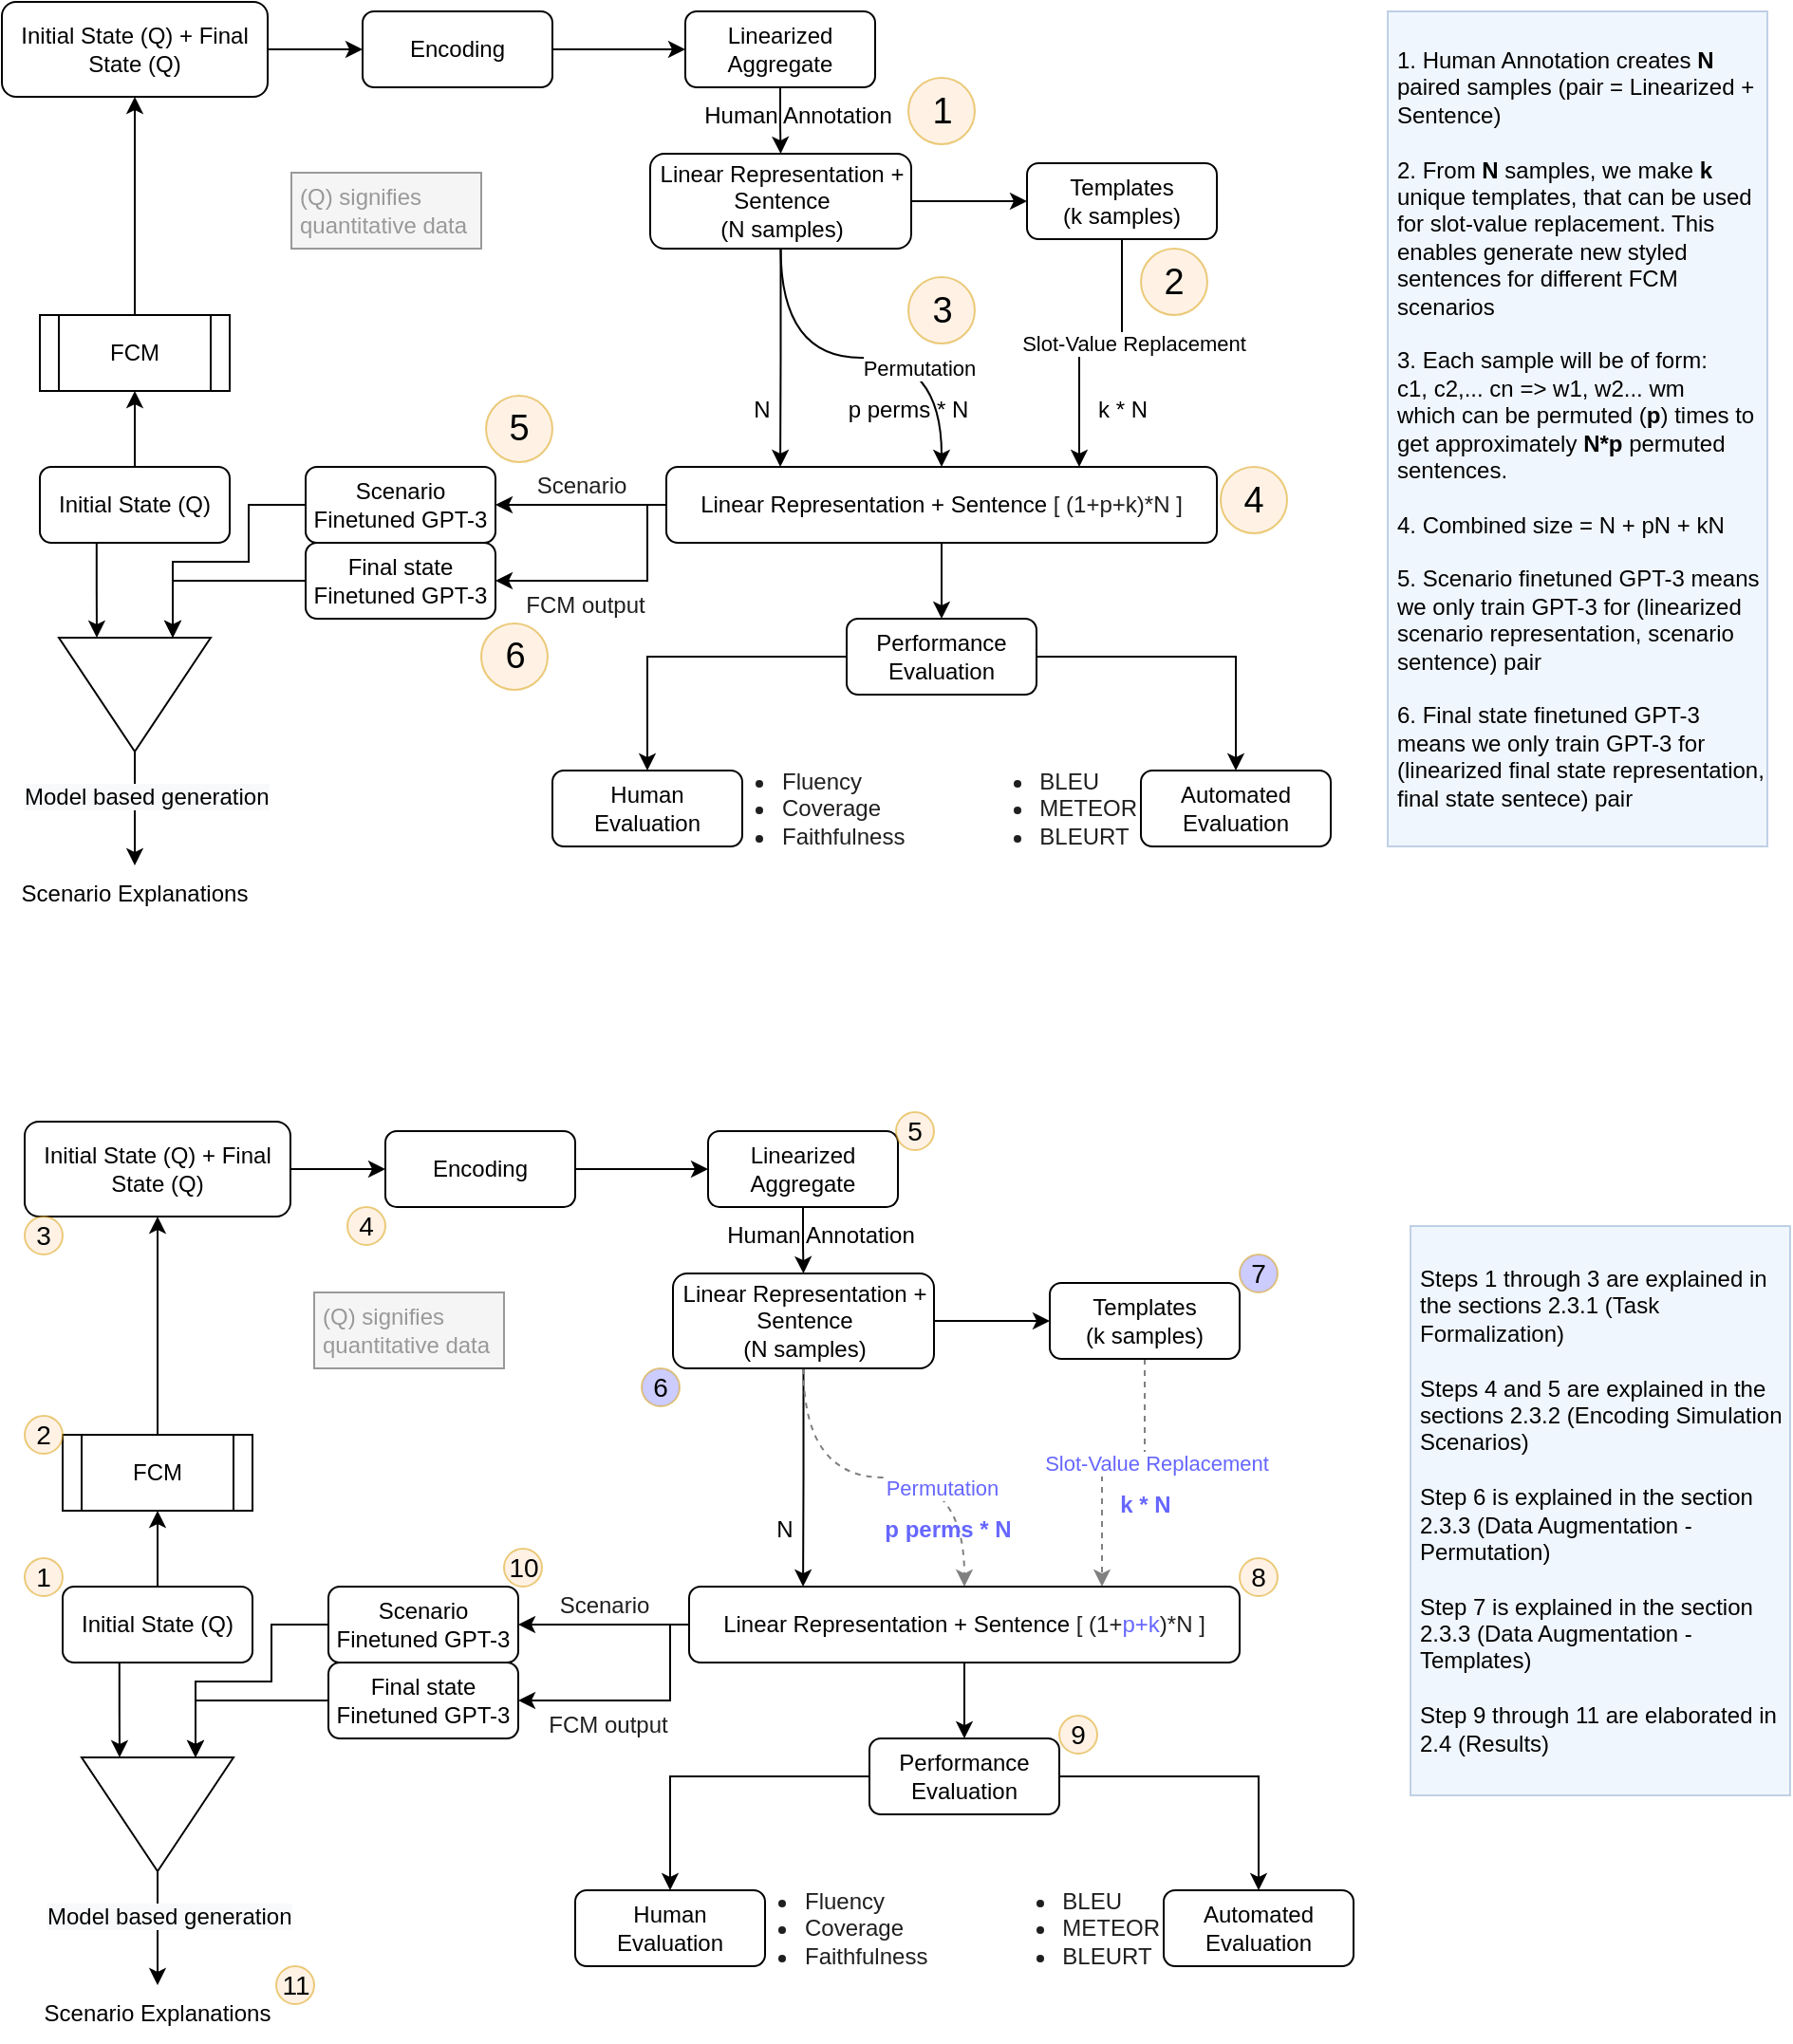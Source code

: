 <mxfile version="20.8.23" type="github">
  <diagram id="Z07k31sghdihUjpPRtop" name="Page-1">
    <mxGraphModel dx="954" dy="554" grid="1" gridSize="10" guides="1" tooltips="1" connect="1" arrows="1" fold="1" page="1" pageScale="1" pageWidth="850" pageHeight="1100" math="0" shadow="0">
      <root>
        <mxCell id="0" />
        <mxCell id="1" parent="0" />
        <mxCell id="_HxSH1goL31Ebzs2Z_Xn-23" style="edgeStyle=orthogonalEdgeStyle;rounded=0;orthogonalLoop=1;jettySize=auto;html=1;entryX=0.5;entryY=1;entryDx=0;entryDy=0;" parent="1" source="_HxSH1goL31Ebzs2Z_Xn-3" target="_HxSH1goL31Ebzs2Z_Xn-8" edge="1">
          <mxGeometry relative="1" as="geometry" />
        </mxCell>
        <mxCell id="_HxSH1goL31Ebzs2Z_Xn-3" value="FCM" style="shape=process;whiteSpace=wrap;html=1;backgroundOutline=1;" parent="1" vertex="1">
          <mxGeometry x="110" y="360" width="100" height="40" as="geometry" />
        </mxCell>
        <mxCell id="_HxSH1goL31Ebzs2Z_Xn-4" value="" style="endArrow=classic;html=1;rounded=0;entryX=0.5;entryY=1;entryDx=0;entryDy=0;exitX=0.5;exitY=0;exitDx=0;exitDy=0;" parent="1" source="_HxSH1goL31Ebzs2Z_Xn-5" target="_HxSH1goL31Ebzs2Z_Xn-3" edge="1">
          <mxGeometry width="50" height="50" relative="1" as="geometry">
            <mxPoint x="60" y="380" as="sourcePoint" />
            <mxPoint x="120" y="420" as="targetPoint" />
          </mxGeometry>
        </mxCell>
        <mxCell id="_HxSH1goL31Ebzs2Z_Xn-43" style="edgeStyle=orthogonalEdgeStyle;rounded=0;orthogonalLoop=1;jettySize=auto;html=1;entryX=0;entryY=0.75;entryDx=0;entryDy=0;exitX=0.299;exitY=1.012;exitDx=0;exitDy=0;exitPerimeter=0;" parent="1" source="_HxSH1goL31Ebzs2Z_Xn-5" target="_HxSH1goL31Ebzs2Z_Xn-41" edge="1">
          <mxGeometry relative="1" as="geometry" />
        </mxCell>
        <mxCell id="_HxSH1goL31Ebzs2Z_Xn-5" value="Initial State (Q)" style="rounded=1;whiteSpace=wrap;html=1;" parent="1" vertex="1">
          <mxGeometry x="110" y="440" width="100" height="40" as="geometry" />
        </mxCell>
        <mxCell id="_HxSH1goL31Ebzs2Z_Xn-8" value="Initial State (Q) + Final State (Q)" style="rounded=1;whiteSpace=wrap;html=1;" parent="1" vertex="1">
          <mxGeometry x="90" y="195" width="140" height="50" as="geometry" />
        </mxCell>
        <mxCell id="_HxSH1goL31Ebzs2Z_Xn-15" style="edgeStyle=orthogonalEdgeStyle;rounded=0;orthogonalLoop=1;jettySize=auto;html=1;entryX=0;entryY=0.5;entryDx=0;entryDy=0;exitX=1;exitY=0.5;exitDx=0;exitDy=0;" parent="1" source="_HxSH1goL31Ebzs2Z_Xn-8" target="_HxSH1goL31Ebzs2Z_Xn-14" edge="1">
          <mxGeometry relative="1" as="geometry">
            <mxPoint x="210" y="220" as="sourcePoint" />
          </mxGeometry>
        </mxCell>
        <mxCell id="_HxSH1goL31Ebzs2Z_Xn-18" style="edgeStyle=orthogonalEdgeStyle;rounded=0;orthogonalLoop=1;jettySize=auto;html=1;entryX=0.5;entryY=0;entryDx=0;entryDy=0;" parent="1" source="_HxSH1goL31Ebzs2Z_Xn-13" target="_HxSH1goL31Ebzs2Z_Xn-17" edge="1">
          <mxGeometry relative="1" as="geometry" />
        </mxCell>
        <mxCell id="_HxSH1goL31Ebzs2Z_Xn-13" value="Linearized Aggregate" style="rounded=1;whiteSpace=wrap;html=1;" parent="1" vertex="1">
          <mxGeometry x="450" y="200" width="100" height="40" as="geometry" />
        </mxCell>
        <mxCell id="_HxSH1goL31Ebzs2Z_Xn-16" style="edgeStyle=orthogonalEdgeStyle;rounded=0;orthogonalLoop=1;jettySize=auto;html=1;entryX=0;entryY=0.5;entryDx=0;entryDy=0;" parent="1" source="_HxSH1goL31Ebzs2Z_Xn-14" target="_HxSH1goL31Ebzs2Z_Xn-13" edge="1">
          <mxGeometry relative="1" as="geometry" />
        </mxCell>
        <mxCell id="_HxSH1goL31Ebzs2Z_Xn-14" value="Encoding" style="rounded=1;whiteSpace=wrap;html=1;" parent="1" vertex="1">
          <mxGeometry x="280" y="200" width="100" height="40" as="geometry" />
        </mxCell>
        <mxCell id="_HxSH1goL31Ebzs2Z_Xn-19" style="edgeStyle=orthogonalEdgeStyle;rounded=0;orthogonalLoop=1;jettySize=auto;html=1;entryX=0;entryY=0.5;entryDx=0;entryDy=0;" parent="1" source="_HxSH1goL31Ebzs2Z_Xn-17" target="_HxSH1goL31Ebzs2Z_Xn-20" edge="1">
          <mxGeometry relative="1" as="geometry">
            <mxPoint x="600" y="300" as="targetPoint" />
          </mxGeometry>
        </mxCell>
        <mxCell id="_HxSH1goL31Ebzs2Z_Xn-25" style="edgeStyle=orthogonalEdgeStyle;rounded=0;orthogonalLoop=1;jettySize=auto;html=1;entryX=0.207;entryY=0;entryDx=0;entryDy=0;entryPerimeter=0;" parent="1" source="_HxSH1goL31Ebzs2Z_Xn-17" target="_HxSH1goL31Ebzs2Z_Xn-24" edge="1">
          <mxGeometry relative="1" as="geometry" />
        </mxCell>
        <mxCell id="_HxSH1goL31Ebzs2Z_Xn-27" style="edgeStyle=orthogonalEdgeStyle;rounded=0;orthogonalLoop=1;jettySize=auto;html=1;entryX=0.5;entryY=0;entryDx=0;entryDy=0;curved=1;" parent="1" source="_HxSH1goL31Ebzs2Z_Xn-17" target="_HxSH1goL31Ebzs2Z_Xn-24" edge="1">
          <mxGeometry relative="1" as="geometry" />
        </mxCell>
        <mxCell id="_HxSH1goL31Ebzs2Z_Xn-28" value="Permutation" style="edgeLabel;html=1;align=center;verticalAlign=middle;resizable=0;points=[];horizontal=1;spacingTop=0;spacingBottom=0;spacing=17;spacingRight=0;" parent="_HxSH1goL31Ebzs2Z_Xn-27" connectable="0" vertex="1">
          <mxGeometry x="0.09" y="-5" relative="1" as="geometry">
            <mxPoint x="21" as="offset" />
          </mxGeometry>
        </mxCell>
        <mxCell id="_HxSH1goL31Ebzs2Z_Xn-17" value="Linear Representation + Sentence&lt;div&gt;(N samples)&lt;/div&gt;" style="rounded=1;whiteSpace=wrap;html=1;" parent="1" vertex="1">
          <mxGeometry x="431.5" y="275" width="137.5" height="50" as="geometry" />
        </mxCell>
        <mxCell id="_HxSH1goL31Ebzs2Z_Xn-32" style="edgeStyle=orthogonalEdgeStyle;rounded=0;orthogonalLoop=1;jettySize=auto;html=1;entryX=0.75;entryY=0;entryDx=0;entryDy=0;" parent="1" source="_HxSH1goL31Ebzs2Z_Xn-20" target="_HxSH1goL31Ebzs2Z_Xn-24" edge="1">
          <mxGeometry relative="1" as="geometry" />
        </mxCell>
        <mxCell id="_HxSH1goL31Ebzs2Z_Xn-52" value="Slot-Value Replacement" style="edgeLabel;html=1;align=center;verticalAlign=middle;resizable=0;points=[];" parent="_HxSH1goL31Ebzs2Z_Xn-32" connectable="0" vertex="1">
          <mxGeometry x="-0.156" y="4" relative="1" as="geometry">
            <mxPoint x="6" y="-9" as="offset" />
          </mxGeometry>
        </mxCell>
        <mxCell id="_HxSH1goL31Ebzs2Z_Xn-20" value="Templates&lt;br&gt;(k samples)" style="rounded=1;whiteSpace=wrap;html=1;" parent="1" vertex="1">
          <mxGeometry x="630" y="280" width="100" height="40" as="geometry" />
        </mxCell>
        <mxCell id="_HxSH1goL31Ebzs2Z_Xn-35" style="edgeStyle=orthogonalEdgeStyle;rounded=0;orthogonalLoop=1;jettySize=auto;html=1;entryX=1;entryY=0.5;entryDx=0;entryDy=0;" parent="1" source="_HxSH1goL31Ebzs2Z_Xn-24" target="_HxSH1goL31Ebzs2Z_Xn-34" edge="1">
          <mxGeometry relative="1" as="geometry" />
        </mxCell>
        <mxCell id="_HxSH1goL31Ebzs2Z_Xn-37" style="edgeStyle=orthogonalEdgeStyle;rounded=0;orthogonalLoop=1;jettySize=auto;html=1;entryX=0.5;entryY=0;entryDx=0;entryDy=0;" parent="1" source="_HxSH1goL31Ebzs2Z_Xn-24" target="_HxSH1goL31Ebzs2Z_Xn-36" edge="1">
          <mxGeometry relative="1" as="geometry" />
        </mxCell>
        <mxCell id="VBCpjrD7wiONK8ZBW5ic-14" style="edgeStyle=orthogonalEdgeStyle;rounded=0;orthogonalLoop=1;jettySize=auto;html=1;entryX=1;entryY=0.5;entryDx=0;entryDy=0;fontColor=#1F1F1F;" parent="1" source="_HxSH1goL31Ebzs2Z_Xn-24" target="VBCpjrD7wiONK8ZBW5ic-7" edge="1">
          <mxGeometry relative="1" as="geometry">
            <Array as="points">
              <mxPoint x="430" y="460" />
              <mxPoint x="430" y="500" />
            </Array>
          </mxGeometry>
        </mxCell>
        <mxCell id="_HxSH1goL31Ebzs2Z_Xn-24" value="Linear Representation +&amp;nbsp;Sentence &lt;font color=&quot;#1F1F1F&quot;&gt;[ (1+p+k)*N ]&lt;/font&gt;" style="rounded=1;whiteSpace=wrap;html=1;" parent="1" vertex="1">
          <mxGeometry x="440" y="440" width="290" height="40" as="geometry" />
        </mxCell>
        <mxCell id="_HxSH1goL31Ebzs2Z_Xn-30" value="&lt;font color=&quot;#999999&quot;&gt;(Q) signifies quantitative data&lt;/font&gt;" style="rounded=0;whiteSpace=wrap;html=1;align=left;fillColor=#f5f5f5;fontColor=#333333;strokeColor=#999999;labelBackgroundColor=none;spacingLeft=2;gradientColor=none;" parent="1" vertex="1">
          <mxGeometry x="242.5" y="285" width="100" height="40" as="geometry" />
        </mxCell>
        <mxCell id="VBCpjrD7wiONK8ZBW5ic-17" style="edgeStyle=orthogonalEdgeStyle;rounded=0;orthogonalLoop=1;jettySize=auto;html=1;entryX=0;entryY=0.25;entryDx=0;entryDy=0;fontColor=#1F1F1F;" parent="1" source="_HxSH1goL31Ebzs2Z_Xn-34" target="_HxSH1goL31Ebzs2Z_Xn-41" edge="1">
          <mxGeometry relative="1" as="geometry">
            <Array as="points">
              <mxPoint x="220" y="460" />
              <mxPoint x="220" y="490" />
              <mxPoint x="180" y="490" />
            </Array>
          </mxGeometry>
        </mxCell>
        <mxCell id="_HxSH1goL31Ebzs2Z_Xn-34" value="Scenario Finetuned GPT-3" style="rounded=1;whiteSpace=wrap;html=1;" parent="1" vertex="1">
          <mxGeometry x="250" y="440" width="100" height="40" as="geometry" />
        </mxCell>
        <mxCell id="VBCpjrD7wiONK8ZBW5ic-21" style="edgeStyle=orthogonalEdgeStyle;rounded=0;orthogonalLoop=1;jettySize=auto;html=1;entryX=0.5;entryY=0;entryDx=0;entryDy=0;fontColor=#1F1F1F;" parent="1" source="_HxSH1goL31Ebzs2Z_Xn-36" target="VBCpjrD7wiONK8ZBW5ic-19" edge="1">
          <mxGeometry relative="1" as="geometry" />
        </mxCell>
        <mxCell id="VBCpjrD7wiONK8ZBW5ic-22" style="edgeStyle=orthogonalEdgeStyle;rounded=0;orthogonalLoop=1;jettySize=auto;html=1;entryX=0.5;entryY=0;entryDx=0;entryDy=0;fontColor=#1F1F1F;" parent="1" source="_HxSH1goL31Ebzs2Z_Xn-36" target="VBCpjrD7wiONK8ZBW5ic-20" edge="1">
          <mxGeometry relative="1" as="geometry" />
        </mxCell>
        <mxCell id="_HxSH1goL31Ebzs2Z_Xn-36" value="Performance Evaluation" style="rounded=1;whiteSpace=wrap;html=1;" parent="1" vertex="1">
          <mxGeometry x="535" y="520" width="100" height="40" as="geometry" />
        </mxCell>
        <mxCell id="_HxSH1goL31Ebzs2Z_Xn-49" style="edgeStyle=orthogonalEdgeStyle;rounded=0;orthogonalLoop=1;jettySize=auto;html=1;entryX=0.5;entryY=0;entryDx=0;entryDy=0;" parent="1" source="_HxSH1goL31Ebzs2Z_Xn-41" target="_HxSH1goL31Ebzs2Z_Xn-50" edge="1">
          <mxGeometry relative="1" as="geometry">
            <mxPoint x="160" y="630" as="targetPoint" />
          </mxGeometry>
        </mxCell>
        <mxCell id="_HxSH1goL31Ebzs2Z_Xn-41" value="" style="triangle;whiteSpace=wrap;html=1;labelBackgroundColor=none;direction=south;" parent="1" vertex="1">
          <mxGeometry x="120" y="530" width="80" height="60" as="geometry" />
        </mxCell>
        <mxCell id="_HxSH1goL31Ebzs2Z_Xn-50" value="Scenario Explanations" style="text;html=1;strokeColor=none;fillColor=none;align=center;verticalAlign=middle;whiteSpace=wrap;rounded=0;labelBackgroundColor=none;" parent="1" vertex="1">
          <mxGeometry x="95" y="650" width="130" height="30" as="geometry" />
        </mxCell>
        <mxCell id="_HxSH1goL31Ebzs2Z_Xn-53" value="&lt;span style=&quot;color: rgb(0, 0, 0); font-family: Helvetica; font-size: 12px; font-style: normal; font-variant-ligatures: normal; font-variant-caps: normal; font-weight: 400; letter-spacing: normal; orphans: 2; text-align: center; text-indent: 0px; text-transform: none; widows: 2; word-spacing: 0px; -webkit-text-stroke-width: 0px; background-color: rgb(248, 249, 250); text-decoration-thickness: initial; text-decoration-style: initial; text-decoration-color: initial; float: none; display: inline !important;&quot;&gt;Model based generation&lt;/span&gt;" style="text;whiteSpace=wrap;html=1;fontColor=#999999;" parent="1" vertex="1">
          <mxGeometry x="100" y="600" width="140" height="30" as="geometry" />
        </mxCell>
        <mxCell id="VBCpjrD7wiONK8ZBW5ic-1" value="Human Annotation" style="text;html=1;align=center;verticalAlign=middle;resizable=0;points=[];autosize=1;strokeColor=none;fillColor=none;" parent="1" vertex="1">
          <mxGeometry x="449" y="240" width="120" height="30" as="geometry" />
        </mxCell>
        <mxCell id="VBCpjrD7wiONK8ZBW5ic-2" value="N" style="text;html=1;align=center;verticalAlign=middle;resizable=0;points=[];autosize=1;strokeColor=none;fillColor=none;" parent="1" vertex="1">
          <mxGeometry x="475" y="395" width="30" height="30" as="geometry" />
        </mxCell>
        <mxCell id="VBCpjrD7wiONK8ZBW5ic-3" value="p perms * N" style="text;html=1;align=center;verticalAlign=middle;resizable=0;points=[];autosize=1;strokeColor=none;fillColor=none;" parent="1" vertex="1">
          <mxGeometry x="522" y="395" width="90" height="30" as="geometry" />
        </mxCell>
        <mxCell id="VBCpjrD7wiONK8ZBW5ic-6" value="k * N" style="text;html=1;align=center;verticalAlign=middle;resizable=0;points=[];autosize=1;strokeColor=none;fillColor=none;" parent="1" vertex="1">
          <mxGeometry x="655" y="395" width="50" height="30" as="geometry" />
        </mxCell>
        <mxCell id="VBCpjrD7wiONK8ZBW5ic-18" style="edgeStyle=orthogonalEdgeStyle;rounded=0;orthogonalLoop=1;jettySize=auto;html=1;entryX=0;entryY=0.25;entryDx=0;entryDy=0;fontColor=#1F1F1F;" parent="1" source="VBCpjrD7wiONK8ZBW5ic-7" target="_HxSH1goL31Ebzs2Z_Xn-41" edge="1">
          <mxGeometry relative="1" as="geometry" />
        </mxCell>
        <mxCell id="VBCpjrD7wiONK8ZBW5ic-7" value="Final state&lt;br&gt;&lt;div&gt;Finetuned GPT-3&lt;/div&gt;" style="rounded=1;whiteSpace=wrap;html=1;" parent="1" vertex="1">
          <mxGeometry x="250" y="480" width="100" height="40" as="geometry" />
        </mxCell>
        <mxCell id="VBCpjrD7wiONK8ZBW5ic-15" value="Scenario" style="text;html=1;align=center;verticalAlign=middle;resizable=0;points=[];autosize=1;strokeColor=none;fillColor=none;fontColor=#1F1F1F;" parent="1" vertex="1">
          <mxGeometry x="360" y="435" width="70" height="30" as="geometry" />
        </mxCell>
        <mxCell id="VBCpjrD7wiONK8ZBW5ic-16" value="FCM output" style="text;html=1;align=center;verticalAlign=middle;resizable=0;points=[];autosize=1;strokeColor=none;fillColor=none;fontColor=#1F1F1F;" parent="1" vertex="1">
          <mxGeometry x="351.5" y="498" width="90" height="30" as="geometry" />
        </mxCell>
        <mxCell id="VBCpjrD7wiONK8ZBW5ic-19" value="Human Evaluation" style="rounded=1;whiteSpace=wrap;html=1;" parent="1" vertex="1">
          <mxGeometry x="380" y="600" width="100" height="40" as="geometry" />
        </mxCell>
        <mxCell id="VBCpjrD7wiONK8ZBW5ic-20" value="Automated Evaluation" style="rounded=1;whiteSpace=wrap;html=1;" parent="1" vertex="1">
          <mxGeometry x="690" y="600" width="100" height="40" as="geometry" />
        </mxCell>
        <mxCell id="VBCpjrD7wiONK8ZBW5ic-23" value="&lt;ul&gt;&lt;li&gt;Fluency&lt;/li&gt;&lt;li&gt;Coverage&lt;/li&gt;&lt;li&gt;Faithfulness&lt;/li&gt;&lt;/ul&gt;" style="text;html=1;strokeColor=none;fillColor=none;align=left;verticalAlign=middle;whiteSpace=wrap;rounded=0;fontColor=#1F1F1F;" parent="1" vertex="1">
          <mxGeometry x="459" y="605" width="110" height="30" as="geometry" />
        </mxCell>
        <mxCell id="VBCpjrD7wiONK8ZBW5ic-24" value="&lt;div align=&quot;left&quot;&gt;&lt;ul&gt;&lt;li&gt;BLEU&lt;/li&gt;&lt;li&gt;METEOR&lt;/li&gt;&lt;li&gt;BLEURT&lt;br&gt;&lt;/li&gt;&lt;/ul&gt;&lt;/div&gt;" style="text;html=1;strokeColor=none;fillColor=none;align=right;verticalAlign=middle;whiteSpace=wrap;rounded=0;fontColor=#1F1F1F;" parent="1" vertex="1">
          <mxGeometry x="580" y="605" width="110" height="30" as="geometry" />
        </mxCell>
        <mxCell id="VBCpjrD7wiONK8ZBW5ic-25" value="&lt;div align=&quot;left&quot;&gt;1. Human Annotation creates &lt;b&gt;N&lt;/b&gt; paired samples (pair = Linearized + Sentence)&lt;/div&gt;&lt;div align=&quot;left&quot;&gt;&lt;br&gt;&lt;/div&gt;&lt;div align=&quot;left&quot;&gt;2. From &lt;b&gt;N&lt;/b&gt; samples, we make &lt;b&gt;k&lt;/b&gt; unique templates, that can be used for slot-value replacement. This enables generate new styled sentences for different FCM scenarios&lt;/div&gt;&lt;div align=&quot;left&quot;&gt;&lt;br&gt;&lt;/div&gt;&lt;div align=&quot;left&quot;&gt;3. Each sample will be of form:&lt;/div&gt;&lt;div align=&quot;left&quot;&gt;c1, c2,... cn =&amp;gt; w1, w2... wm&lt;/div&gt;&lt;div align=&quot;left&quot;&gt;which can be permuted (&lt;b&gt;p&lt;/b&gt;) times to get approximately &lt;b&gt;N*p &lt;/b&gt;permuted sentences.&lt;/div&gt;&lt;div align=&quot;left&quot;&gt;&lt;br&gt;&lt;/div&gt;&lt;div align=&quot;left&quot;&gt;4. Combined size = N + pN + kN&lt;/div&gt;&lt;div align=&quot;left&quot;&gt;&lt;br&gt;&lt;/div&gt;&lt;div align=&quot;left&quot;&gt;5. Scenario finetuned GPT-3 means we only train GPT-3 for (linearized scenario representation, scenario sentence) pair&lt;/div&gt;&lt;div align=&quot;left&quot;&gt;&lt;br&gt;&lt;/div&gt;&lt;div align=&quot;left&quot;&gt;6. Final state finetuned GPT-3 means we only train GPT-3 for (linearized final state representation, final state sentece) pair&lt;br&gt;&lt;/div&gt;" style="rounded=0;whiteSpace=wrap;html=1;fillColor=#dae8fc;strokeColor=#6c8ebf;align=left;spacingLeft=3;opacity=40;" parent="1" vertex="1">
          <mxGeometry x="820" y="200" width="200" height="440" as="geometry" />
        </mxCell>
        <mxCell id="VBCpjrD7wiONK8ZBW5ic-26" value="&lt;font style=&quot;font-size: 19px;&quot;&gt;1&lt;/font&gt;" style="ellipse;whiteSpace=wrap;html=1;aspect=fixed;fillColor=#ffe6cc;strokeColor=#d79b00;opacity=50;" parent="1" vertex="1">
          <mxGeometry x="567.5" y="235" width="35" height="35" as="geometry" />
        </mxCell>
        <mxCell id="VBCpjrD7wiONK8ZBW5ic-27" value="&lt;font style=&quot;font-size: 19px;&quot;&gt;2&lt;/font&gt;" style="ellipse;whiteSpace=wrap;html=1;aspect=fixed;fillColor=#ffe6cc;strokeColor=#d79b00;opacity=50;" parent="1" vertex="1">
          <mxGeometry x="690" y="325" width="35" height="35" as="geometry" />
        </mxCell>
        <mxCell id="VBCpjrD7wiONK8ZBW5ic-28" value="&lt;font style=&quot;font-size: 19px;&quot;&gt;3&lt;/font&gt;" style="ellipse;whiteSpace=wrap;html=1;aspect=fixed;fillColor=#ffe6cc;strokeColor=#d79b00;opacity=50;" parent="1" vertex="1">
          <mxGeometry x="567.5" y="340" width="35" height="35" as="geometry" />
        </mxCell>
        <mxCell id="VBCpjrD7wiONK8ZBW5ic-29" value="&lt;font style=&quot;font-size: 19px;&quot;&gt;4&lt;/font&gt;" style="ellipse;whiteSpace=wrap;html=1;aspect=fixed;fillColor=#ffe6cc;strokeColor=#d79b00;opacity=50;" parent="1" vertex="1">
          <mxGeometry x="732" y="440" width="35" height="35" as="geometry" />
        </mxCell>
        <mxCell id="VBCpjrD7wiONK8ZBW5ic-30" value="&lt;font style=&quot;font-size: 19px;&quot;&gt;5&lt;/font&gt;" style="ellipse;whiteSpace=wrap;html=1;aspect=fixed;fillColor=#ffe6cc;strokeColor=#d79b00;opacity=50;" parent="1" vertex="1">
          <mxGeometry x="345" y="402.5" width="35" height="35" as="geometry" />
        </mxCell>
        <mxCell id="VBCpjrD7wiONK8ZBW5ic-31" value="&lt;font style=&quot;font-size: 19px;&quot;&gt;6&lt;/font&gt;" style="ellipse;whiteSpace=wrap;html=1;aspect=fixed;fillColor=#ffe6cc;strokeColor=#d79b00;opacity=50;" parent="1" vertex="1">
          <mxGeometry x="342.5" y="522.5" width="35" height="35" as="geometry" />
        </mxCell>
        <mxCell id="uOpEVnoHv9Edx_Ud0HOi-11" style="edgeStyle=orthogonalEdgeStyle;rounded=0;orthogonalLoop=1;jettySize=auto;html=1;entryX=0.5;entryY=1;entryDx=0;entryDy=0;" parent="1" source="uOpEVnoHv9Edx_Ud0HOi-12" target="uOpEVnoHv9Edx_Ud0HOi-16" edge="1">
          <mxGeometry relative="1" as="geometry" />
        </mxCell>
        <mxCell id="uOpEVnoHv9Edx_Ud0HOi-12" value="FCM" style="shape=process;whiteSpace=wrap;html=1;backgroundOutline=1;" parent="1" vertex="1">
          <mxGeometry x="122" y="950" width="100" height="40" as="geometry" />
        </mxCell>
        <mxCell id="uOpEVnoHv9Edx_Ud0HOi-13" value="" style="endArrow=classic;html=1;rounded=0;entryX=0.5;entryY=1;entryDx=0;entryDy=0;exitX=0.5;exitY=0;exitDx=0;exitDy=0;" parent="1" source="uOpEVnoHv9Edx_Ud0HOi-15" target="uOpEVnoHv9Edx_Ud0HOi-12" edge="1">
          <mxGeometry width="50" height="50" relative="1" as="geometry">
            <mxPoint x="72" y="970" as="sourcePoint" />
            <mxPoint x="132" y="1010" as="targetPoint" />
          </mxGeometry>
        </mxCell>
        <mxCell id="uOpEVnoHv9Edx_Ud0HOi-14" style="edgeStyle=orthogonalEdgeStyle;rounded=0;orthogonalLoop=1;jettySize=auto;html=1;entryX=0;entryY=0.75;entryDx=0;entryDy=0;exitX=0.299;exitY=1.012;exitDx=0;exitDy=0;exitPerimeter=0;" parent="1" source="uOpEVnoHv9Edx_Ud0HOi-15" target="uOpEVnoHv9Edx_Ud0HOi-41" edge="1">
          <mxGeometry relative="1" as="geometry" />
        </mxCell>
        <mxCell id="uOpEVnoHv9Edx_Ud0HOi-15" value="Initial State (Q)" style="rounded=1;whiteSpace=wrap;html=1;" parent="1" vertex="1">
          <mxGeometry x="122" y="1030" width="100" height="40" as="geometry" />
        </mxCell>
        <mxCell id="uOpEVnoHv9Edx_Ud0HOi-16" value="Initial State (Q) + Final State (Q)" style="rounded=1;whiteSpace=wrap;html=1;" parent="1" vertex="1">
          <mxGeometry x="102" y="785" width="140" height="50" as="geometry" />
        </mxCell>
        <mxCell id="uOpEVnoHv9Edx_Ud0HOi-17" style="edgeStyle=orthogonalEdgeStyle;rounded=0;orthogonalLoop=1;jettySize=auto;html=1;entryX=0;entryY=0.5;entryDx=0;entryDy=0;exitX=1;exitY=0.5;exitDx=0;exitDy=0;" parent="1" source="uOpEVnoHv9Edx_Ud0HOi-16" target="uOpEVnoHv9Edx_Ud0HOi-21" edge="1">
          <mxGeometry relative="1" as="geometry">
            <mxPoint x="222" y="810" as="sourcePoint" />
          </mxGeometry>
        </mxCell>
        <mxCell id="uOpEVnoHv9Edx_Ud0HOi-18" style="edgeStyle=orthogonalEdgeStyle;rounded=0;orthogonalLoop=1;jettySize=auto;html=1;entryX=0.5;entryY=0;entryDx=0;entryDy=0;" parent="1" source="uOpEVnoHv9Edx_Ud0HOi-19" target="uOpEVnoHv9Edx_Ud0HOi-26" edge="1">
          <mxGeometry relative="1" as="geometry" />
        </mxCell>
        <mxCell id="uOpEVnoHv9Edx_Ud0HOi-19" value="Linearized Aggregate" style="rounded=1;whiteSpace=wrap;html=1;" parent="1" vertex="1">
          <mxGeometry x="462" y="790" width="100" height="40" as="geometry" />
        </mxCell>
        <mxCell id="uOpEVnoHv9Edx_Ud0HOi-20" style="edgeStyle=orthogonalEdgeStyle;rounded=0;orthogonalLoop=1;jettySize=auto;html=1;entryX=0;entryY=0.5;entryDx=0;entryDy=0;" parent="1" source="uOpEVnoHv9Edx_Ud0HOi-21" target="uOpEVnoHv9Edx_Ud0HOi-19" edge="1">
          <mxGeometry relative="1" as="geometry" />
        </mxCell>
        <mxCell id="uOpEVnoHv9Edx_Ud0HOi-21" value="Encoding" style="rounded=1;whiteSpace=wrap;html=1;" parent="1" vertex="1">
          <mxGeometry x="292" y="790" width="100" height="40" as="geometry" />
        </mxCell>
        <mxCell id="uOpEVnoHv9Edx_Ud0HOi-22" style="edgeStyle=orthogonalEdgeStyle;rounded=0;orthogonalLoop=1;jettySize=auto;html=1;entryX=0;entryY=0.5;entryDx=0;entryDy=0;" parent="1" source="uOpEVnoHv9Edx_Ud0HOi-26" target="uOpEVnoHv9Edx_Ud0HOi-29" edge="1">
          <mxGeometry relative="1" as="geometry">
            <mxPoint x="612" y="890" as="targetPoint" />
          </mxGeometry>
        </mxCell>
        <mxCell id="uOpEVnoHv9Edx_Ud0HOi-23" style="edgeStyle=orthogonalEdgeStyle;rounded=0;orthogonalLoop=1;jettySize=auto;html=1;entryX=0.207;entryY=0;entryDx=0;entryDy=0;entryPerimeter=0;" parent="1" source="uOpEVnoHv9Edx_Ud0HOi-26" target="uOpEVnoHv9Edx_Ud0HOi-33" edge="1">
          <mxGeometry relative="1" as="geometry" />
        </mxCell>
        <mxCell id="uOpEVnoHv9Edx_Ud0HOi-24" style="edgeStyle=orthogonalEdgeStyle;rounded=0;orthogonalLoop=1;jettySize=auto;html=1;entryX=0.5;entryY=0;entryDx=0;entryDy=0;curved=1;dashed=1;strokeColor=#808080;" parent="1" source="uOpEVnoHv9Edx_Ud0HOi-26" target="uOpEVnoHv9Edx_Ud0HOi-33" edge="1">
          <mxGeometry relative="1" as="geometry" />
        </mxCell>
        <mxCell id="uOpEVnoHv9Edx_Ud0HOi-25" value="&lt;font&gt;Permutation&lt;/font&gt;" style="edgeLabel;html=1;align=center;verticalAlign=middle;resizable=0;points=[];horizontal=1;spacingTop=0;spacingBottom=0;spacing=17;spacingRight=0;fontColor=#6666FF;" parent="uOpEVnoHv9Edx_Ud0HOi-24" connectable="0" vertex="1">
          <mxGeometry x="0.09" y="-5" relative="1" as="geometry">
            <mxPoint x="21" as="offset" />
          </mxGeometry>
        </mxCell>
        <mxCell id="uOpEVnoHv9Edx_Ud0HOi-26" value="Linear Representation + Sentence&lt;div&gt;(N samples)&lt;/div&gt;" style="rounded=1;whiteSpace=wrap;html=1;" parent="1" vertex="1">
          <mxGeometry x="443.5" y="865" width="137.5" height="50" as="geometry" />
        </mxCell>
        <mxCell id="uOpEVnoHv9Edx_Ud0HOi-27" style="edgeStyle=orthogonalEdgeStyle;rounded=0;orthogonalLoop=1;jettySize=auto;html=1;entryX=0.75;entryY=0;entryDx=0;entryDy=0;dashed=1;strokeColor=#808080;" parent="1" source="uOpEVnoHv9Edx_Ud0HOi-29" target="uOpEVnoHv9Edx_Ud0HOi-33" edge="1">
          <mxGeometry relative="1" as="geometry" />
        </mxCell>
        <mxCell id="uOpEVnoHv9Edx_Ud0HOi-28" value="&lt;font&gt;Slot-Value Replacement&lt;/font&gt;" style="edgeLabel;html=1;align=center;verticalAlign=middle;resizable=0;points=[];fontColor=#6666FF;" parent="uOpEVnoHv9Edx_Ud0HOi-27" connectable="0" vertex="1">
          <mxGeometry x="-0.156" y="4" relative="1" as="geometry">
            <mxPoint x="6" y="-9" as="offset" />
          </mxGeometry>
        </mxCell>
        <mxCell id="uOpEVnoHv9Edx_Ud0HOi-29" value="Templates&lt;br&gt;(k samples)" style="rounded=1;whiteSpace=wrap;html=1;" parent="1" vertex="1">
          <mxGeometry x="642" y="870" width="100" height="40" as="geometry" />
        </mxCell>
        <mxCell id="uOpEVnoHv9Edx_Ud0HOi-30" style="edgeStyle=orthogonalEdgeStyle;rounded=0;orthogonalLoop=1;jettySize=auto;html=1;entryX=1;entryY=0.5;entryDx=0;entryDy=0;" parent="1" source="uOpEVnoHv9Edx_Ud0HOi-33" target="uOpEVnoHv9Edx_Ud0HOi-36" edge="1">
          <mxGeometry relative="1" as="geometry" />
        </mxCell>
        <mxCell id="uOpEVnoHv9Edx_Ud0HOi-31" style="edgeStyle=orthogonalEdgeStyle;rounded=0;orthogonalLoop=1;jettySize=auto;html=1;entryX=0.5;entryY=0;entryDx=0;entryDy=0;" parent="1" source="uOpEVnoHv9Edx_Ud0HOi-33" target="uOpEVnoHv9Edx_Ud0HOi-39" edge="1">
          <mxGeometry relative="1" as="geometry" />
        </mxCell>
        <mxCell id="uOpEVnoHv9Edx_Ud0HOi-32" style="edgeStyle=orthogonalEdgeStyle;rounded=0;orthogonalLoop=1;jettySize=auto;html=1;entryX=1;entryY=0.5;entryDx=0;entryDy=0;fontColor=#1F1F1F;" parent="1" source="uOpEVnoHv9Edx_Ud0HOi-33" target="uOpEVnoHv9Edx_Ud0HOi-49" edge="1">
          <mxGeometry relative="1" as="geometry">
            <Array as="points">
              <mxPoint x="442" y="1050" />
              <mxPoint x="442" y="1090" />
            </Array>
          </mxGeometry>
        </mxCell>
        <mxCell id="uOpEVnoHv9Edx_Ud0HOi-33" value="Linear Representation +&amp;nbsp;Sentence &lt;font color=&quot;#1F1F1F&quot;&gt;[ (1+&lt;font color=&quot;#6666FF&quot;&gt;p+k&lt;/font&gt;)*N ]&lt;/font&gt;" style="rounded=1;whiteSpace=wrap;html=1;" parent="1" vertex="1">
          <mxGeometry x="452" y="1030" width="290" height="40" as="geometry" />
        </mxCell>
        <mxCell id="uOpEVnoHv9Edx_Ud0HOi-34" value="&lt;font color=&quot;#999999&quot;&gt;(Q) signifies quantitative data&lt;/font&gt;" style="rounded=0;whiteSpace=wrap;html=1;align=left;fillColor=#f5f5f5;fontColor=#333333;strokeColor=#999999;labelBackgroundColor=none;spacingLeft=2;gradientColor=none;" parent="1" vertex="1">
          <mxGeometry x="254.5" y="875" width="100" height="40" as="geometry" />
        </mxCell>
        <mxCell id="uOpEVnoHv9Edx_Ud0HOi-35" style="edgeStyle=orthogonalEdgeStyle;rounded=0;orthogonalLoop=1;jettySize=auto;html=1;entryX=0;entryY=0.25;entryDx=0;entryDy=0;fontColor=#1F1F1F;" parent="1" source="uOpEVnoHv9Edx_Ud0HOi-36" target="uOpEVnoHv9Edx_Ud0HOi-41" edge="1">
          <mxGeometry relative="1" as="geometry">
            <Array as="points">
              <mxPoint x="232" y="1050" />
              <mxPoint x="232" y="1080" />
              <mxPoint x="192" y="1080" />
            </Array>
          </mxGeometry>
        </mxCell>
        <mxCell id="uOpEVnoHv9Edx_Ud0HOi-36" value="Scenario Finetuned GPT-3" style="rounded=1;whiteSpace=wrap;html=1;" parent="1" vertex="1">
          <mxGeometry x="262" y="1030" width="100" height="40" as="geometry" />
        </mxCell>
        <mxCell id="uOpEVnoHv9Edx_Ud0HOi-37" style="edgeStyle=orthogonalEdgeStyle;rounded=0;orthogonalLoop=1;jettySize=auto;html=1;entryX=0.5;entryY=0;entryDx=0;entryDy=0;fontColor=#1F1F1F;" parent="1" source="uOpEVnoHv9Edx_Ud0HOi-39" target="uOpEVnoHv9Edx_Ud0HOi-52" edge="1">
          <mxGeometry relative="1" as="geometry" />
        </mxCell>
        <mxCell id="uOpEVnoHv9Edx_Ud0HOi-38" style="edgeStyle=orthogonalEdgeStyle;rounded=0;orthogonalLoop=1;jettySize=auto;html=1;entryX=0.5;entryY=0;entryDx=0;entryDy=0;fontColor=#1F1F1F;" parent="1" source="uOpEVnoHv9Edx_Ud0HOi-39" target="uOpEVnoHv9Edx_Ud0HOi-53" edge="1">
          <mxGeometry relative="1" as="geometry" />
        </mxCell>
        <mxCell id="uOpEVnoHv9Edx_Ud0HOi-39" value="Performance Evaluation" style="rounded=1;whiteSpace=wrap;html=1;" parent="1" vertex="1">
          <mxGeometry x="547" y="1110" width="100" height="40" as="geometry" />
        </mxCell>
        <mxCell id="uOpEVnoHv9Edx_Ud0HOi-40" style="edgeStyle=orthogonalEdgeStyle;rounded=0;orthogonalLoop=1;jettySize=auto;html=1;entryX=0.5;entryY=0;entryDx=0;entryDy=0;" parent="1" source="uOpEVnoHv9Edx_Ud0HOi-41" target="uOpEVnoHv9Edx_Ud0HOi-42" edge="1">
          <mxGeometry relative="1" as="geometry">
            <mxPoint x="172" y="1220" as="targetPoint" />
          </mxGeometry>
        </mxCell>
        <mxCell id="uOpEVnoHv9Edx_Ud0HOi-41" value="" style="triangle;whiteSpace=wrap;html=1;labelBackgroundColor=none;direction=south;" parent="1" vertex="1">
          <mxGeometry x="132" y="1120" width="80" height="60" as="geometry" />
        </mxCell>
        <mxCell id="uOpEVnoHv9Edx_Ud0HOi-42" value="Scenario Explanations" style="text;html=1;strokeColor=none;fillColor=none;align=center;verticalAlign=middle;whiteSpace=wrap;rounded=0;labelBackgroundColor=none;" parent="1" vertex="1">
          <mxGeometry x="107" y="1240" width="130" height="30" as="geometry" />
        </mxCell>
        <mxCell id="uOpEVnoHv9Edx_Ud0HOi-43" value="&lt;span style=&quot;color: rgb(0, 0, 0); font-family: Helvetica; font-size: 12px; font-style: normal; font-variant-ligatures: normal; font-variant-caps: normal; font-weight: 400; letter-spacing: normal; orphans: 2; text-align: center; text-indent: 0px; text-transform: none; widows: 2; word-spacing: 0px; -webkit-text-stroke-width: 0px; background-color: rgb(248, 249, 250); text-decoration-thickness: initial; text-decoration-style: initial; text-decoration-color: initial; float: none; display: inline !important;&quot;&gt;Model based generation&lt;/span&gt;" style="text;whiteSpace=wrap;html=1;fontColor=#999999;" parent="1" vertex="1">
          <mxGeometry x="112" y="1190" width="140" height="30" as="geometry" />
        </mxCell>
        <mxCell id="uOpEVnoHv9Edx_Ud0HOi-44" value="Human Annotation" style="text;html=1;align=center;verticalAlign=middle;resizable=0;points=[];autosize=1;strokeColor=none;fillColor=none;" parent="1" vertex="1">
          <mxGeometry x="461" y="830" width="120" height="30" as="geometry" />
        </mxCell>
        <mxCell id="uOpEVnoHv9Edx_Ud0HOi-45" value="N" style="text;html=1;align=center;verticalAlign=middle;resizable=0;points=[];autosize=1;strokeColor=none;fillColor=none;" parent="1" vertex="1">
          <mxGeometry x="487" y="985" width="30" height="30" as="geometry" />
        </mxCell>
        <mxCell id="uOpEVnoHv9Edx_Ud0HOi-46" value="&lt;b&gt;&lt;font&gt;p perms * N&lt;/font&gt;&lt;/b&gt;" style="text;html=1;align=center;verticalAlign=middle;resizable=0;points=[];autosize=1;strokeColor=none;fillColor=none;fontColor=#6666FF;" parent="1" vertex="1">
          <mxGeometry x="543" y="985" width="90" height="30" as="geometry" />
        </mxCell>
        <mxCell id="uOpEVnoHv9Edx_Ud0HOi-47" value="&lt;b&gt;&lt;font&gt;k * N&lt;/font&gt;&lt;/b&gt;" style="text;html=1;align=center;verticalAlign=middle;resizable=0;points=[];autosize=1;strokeColor=none;fillColor=none;fontColor=#6666FF;" parent="1" vertex="1">
          <mxGeometry x="667" y="972" width="50" height="30" as="geometry" />
        </mxCell>
        <mxCell id="uOpEVnoHv9Edx_Ud0HOi-48" style="edgeStyle=orthogonalEdgeStyle;rounded=0;orthogonalLoop=1;jettySize=auto;html=1;entryX=0;entryY=0.25;entryDx=0;entryDy=0;fontColor=#1F1F1F;" parent="1" source="uOpEVnoHv9Edx_Ud0HOi-49" target="uOpEVnoHv9Edx_Ud0HOi-41" edge="1">
          <mxGeometry relative="1" as="geometry" />
        </mxCell>
        <mxCell id="uOpEVnoHv9Edx_Ud0HOi-49" value="Final state&lt;br&gt;&lt;div&gt;Finetuned GPT-3&lt;/div&gt;" style="rounded=1;whiteSpace=wrap;html=1;" parent="1" vertex="1">
          <mxGeometry x="262" y="1070" width="100" height="40" as="geometry" />
        </mxCell>
        <mxCell id="uOpEVnoHv9Edx_Ud0HOi-50" value="Scenario" style="text;html=1;align=center;verticalAlign=middle;resizable=0;points=[];autosize=1;strokeColor=none;fillColor=none;fontColor=#1F1F1F;" parent="1" vertex="1">
          <mxGeometry x="372" y="1025" width="70" height="30" as="geometry" />
        </mxCell>
        <mxCell id="uOpEVnoHv9Edx_Ud0HOi-51" value="FCM output" style="text;html=1;align=center;verticalAlign=middle;resizable=0;points=[];autosize=1;strokeColor=none;fillColor=none;fontColor=#1F1F1F;" parent="1" vertex="1">
          <mxGeometry x="363.5" y="1088" width="90" height="30" as="geometry" />
        </mxCell>
        <mxCell id="uOpEVnoHv9Edx_Ud0HOi-52" value="Human Evaluation" style="rounded=1;whiteSpace=wrap;html=1;" parent="1" vertex="1">
          <mxGeometry x="392" y="1190" width="100" height="40" as="geometry" />
        </mxCell>
        <mxCell id="uOpEVnoHv9Edx_Ud0HOi-53" value="Automated Evaluation" style="rounded=1;whiteSpace=wrap;html=1;" parent="1" vertex="1">
          <mxGeometry x="702" y="1190" width="100" height="40" as="geometry" />
        </mxCell>
        <mxCell id="uOpEVnoHv9Edx_Ud0HOi-54" value="&lt;ul&gt;&lt;li&gt;Fluency&lt;/li&gt;&lt;li&gt;Coverage&lt;/li&gt;&lt;li&gt;Faithfulness&lt;/li&gt;&lt;/ul&gt;" style="text;html=1;strokeColor=none;fillColor=none;align=left;verticalAlign=middle;whiteSpace=wrap;rounded=0;fontColor=#1F1F1F;" parent="1" vertex="1">
          <mxGeometry x="471" y="1195" width="110" height="30" as="geometry" />
        </mxCell>
        <mxCell id="uOpEVnoHv9Edx_Ud0HOi-55" value="&lt;div align=&quot;left&quot;&gt;&lt;ul&gt;&lt;li&gt;BLEU&lt;/li&gt;&lt;li&gt;METEOR&lt;/li&gt;&lt;li&gt;BLEURT&lt;br&gt;&lt;/li&gt;&lt;/ul&gt;&lt;/div&gt;" style="text;html=1;strokeColor=none;fillColor=none;align=right;verticalAlign=middle;whiteSpace=wrap;rounded=0;fontColor=#1F1F1F;" parent="1" vertex="1">
          <mxGeometry x="592" y="1195" width="110" height="30" as="geometry" />
        </mxCell>
        <mxCell id="uOpEVnoHv9Edx_Ud0HOi-56" value="&lt;div&gt;Steps 1 through 3 are explained in the sections 2.3.1 (Task Formalization)&lt;br&gt;&lt;/div&gt;&lt;div&gt;&lt;br&gt;&lt;/div&gt;&lt;div&gt;Steps 4 and 5 are explained in the sections 2.3.2 (Encoding Simulation Scenarios)&lt;br&gt;&lt;/div&gt;&lt;div&gt;&lt;br&gt;&lt;/div&gt;&lt;div&gt;Step 6 is explained in the section 2.3.3 (Data Augmentation - Permutation)&lt;/div&gt;&lt;div&gt;&lt;br&gt;&lt;/div&gt;&lt;div&gt;Step 7 is explained in the section 2.3.3 (Data Augmentation - Templates)&lt;/div&gt;&lt;div&gt;&lt;br&gt;&lt;/div&gt;&lt;div&gt;Step 9 through 11 are elaborated in 2.4 (Results)&lt;br&gt;&lt;/div&gt;" style="rounded=0;whiteSpace=wrap;html=1;fillColor=#dae8fc;strokeColor=#6c8ebf;align=left;spacingLeft=3;opacity=40;" parent="1" vertex="1">
          <mxGeometry x="832" y="840" width="200" height="300" as="geometry" />
        </mxCell>
        <mxCell id="uOpEVnoHv9Edx_Ud0HOi-57" value="&lt;font style=&quot;font-size: 13px;&quot;&gt;&lt;font style=&quot;font-size: 14px;&quot;&gt;1&lt;/font&gt;&lt;/font&gt;" style="ellipse;whiteSpace=wrap;html=1;aspect=fixed;fillColor=#ffe6cc;strokeColor=#d79b00;opacity=50;" parent="1" vertex="1">
          <mxGeometry x="102" y="1015" width="20" height="20" as="geometry" />
        </mxCell>
        <mxCell id="uOpEVnoHv9Edx_Ud0HOi-58" value="&lt;font style=&quot;font-size: 13px;&quot;&gt;&lt;font style=&quot;font-size: 14px;&quot;&gt;2&lt;/font&gt;&lt;/font&gt;" style="ellipse;whiteSpace=wrap;html=1;aspect=fixed;fillColor=#ffe6cc;strokeColor=#d79b00;opacity=50;" parent="1" vertex="1">
          <mxGeometry x="102" y="940" width="20" height="20" as="geometry" />
        </mxCell>
        <mxCell id="uOpEVnoHv9Edx_Ud0HOi-59" value="&lt;font style=&quot;font-size: 13px;&quot;&gt;&lt;font style=&quot;font-size: 14px;&quot;&gt;3&lt;/font&gt;&lt;/font&gt;" style="ellipse;whiteSpace=wrap;html=1;aspect=fixed;fillColor=#ffe6cc;strokeColor=#d79b00;opacity=50;" parent="1" vertex="1">
          <mxGeometry x="102" y="835" width="20" height="20" as="geometry" />
        </mxCell>
        <mxCell id="uOpEVnoHv9Edx_Ud0HOi-60" value="&lt;font style=&quot;font-size: 13px;&quot;&gt;&lt;font style=&quot;font-size: 14px;&quot;&gt;4&lt;/font&gt;&lt;/font&gt;" style="ellipse;whiteSpace=wrap;html=1;aspect=fixed;fillColor=#ffe6cc;strokeColor=#d79b00;opacity=50;" parent="1" vertex="1">
          <mxGeometry x="272" y="830" width="20" height="20" as="geometry" />
        </mxCell>
        <mxCell id="uOpEVnoHv9Edx_Ud0HOi-61" value="&lt;font style=&quot;font-size: 13px;&quot;&gt;&lt;font style=&quot;font-size: 14px;&quot;&gt;5&lt;/font&gt;&lt;/font&gt;" style="ellipse;whiteSpace=wrap;html=1;aspect=fixed;fillColor=#ffe6cc;strokeColor=#d79b00;opacity=50;" parent="1" vertex="1">
          <mxGeometry x="561" y="780" width="20" height="20" as="geometry" />
        </mxCell>
        <mxCell id="uOpEVnoHv9Edx_Ud0HOi-62" value="&lt;font style=&quot;font-size: 13px;&quot;&gt;&lt;font style=&quot;font-size: 14px;&quot;&gt;6&lt;/font&gt;&lt;/font&gt;" style="ellipse;whiteSpace=wrap;html=1;aspect=fixed;fillColor=#9999FF;strokeColor=#d79b00;opacity=50;" parent="1" vertex="1">
          <mxGeometry x="427" y="915" width="20" height="20" as="geometry" />
        </mxCell>
        <mxCell id="uOpEVnoHv9Edx_Ud0HOi-63" value="&lt;font style=&quot;font-size: 13px;&quot;&gt;&lt;font style=&quot;font-size: 14px;&quot;&gt;7&lt;/font&gt;&lt;/font&gt;" style="ellipse;whiteSpace=wrap;html=1;aspect=fixed;fillColor=#9999FF;strokeColor=#d79b00;opacity=50;" parent="1" vertex="1">
          <mxGeometry x="742" y="855" width="20" height="20" as="geometry" />
        </mxCell>
        <mxCell id="uOpEVnoHv9Edx_Ud0HOi-64" value="&lt;font style=&quot;font-size: 13px;&quot;&gt;&lt;font style=&quot;font-size: 14px;&quot;&gt;8&lt;/font&gt;&lt;/font&gt;" style="ellipse;whiteSpace=wrap;html=1;aspect=fixed;fillColor=#ffe6cc;strokeColor=#d79b00;opacity=50;" parent="1" vertex="1">
          <mxGeometry x="742" y="1015" width="20" height="20" as="geometry" />
        </mxCell>
        <mxCell id="uOpEVnoHv9Edx_Ud0HOi-65" value="&lt;font style=&quot;font-size: 13px;&quot;&gt;&lt;font style=&quot;font-size: 14px;&quot;&gt;9&lt;/font&gt;&lt;/font&gt;" style="ellipse;whiteSpace=wrap;html=1;aspect=fixed;fillColor=#ffe6cc;strokeColor=#d79b00;opacity=50;" parent="1" vertex="1">
          <mxGeometry x="647" y="1098" width="20" height="20" as="geometry" />
        </mxCell>
        <mxCell id="uOpEVnoHv9Edx_Ud0HOi-66" value="&lt;font style=&quot;font-size: 13px;&quot;&gt;&lt;font style=&quot;font-size: 14px;&quot;&gt;10&lt;/font&gt;&lt;/font&gt;" style="ellipse;whiteSpace=wrap;html=1;aspect=fixed;fillColor=#ffe6cc;strokeColor=#d79b00;opacity=50;" parent="1" vertex="1">
          <mxGeometry x="354.5" y="1010" width="20" height="20" as="geometry" />
        </mxCell>
        <mxCell id="uOpEVnoHv9Edx_Ud0HOi-67" value="&lt;font style=&quot;font-size: 13px;&quot;&gt;&lt;font style=&quot;font-size: 14px;&quot;&gt;11&lt;/font&gt;&lt;/font&gt;" style="ellipse;whiteSpace=wrap;html=1;aspect=fixed;fillColor=#ffe6cc;strokeColor=#d79b00;opacity=50;" parent="1" vertex="1">
          <mxGeometry x="234.5" y="1230" width="20" height="20" as="geometry" />
        </mxCell>
      </root>
    </mxGraphModel>
  </diagram>
</mxfile>
